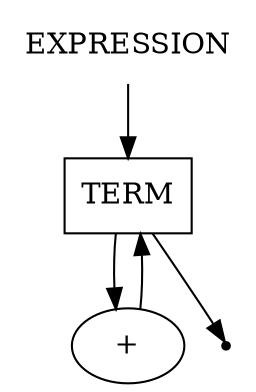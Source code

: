 digraph EXPRESSION {
    start [label=EXPRESSION shape=plaintext]
    A [label=TERM shape=box]
    B [label="+" shape=oval]
    end [label="" shape=point]
    start -> A
    A -> B
    B -> A
    A -> end
}
